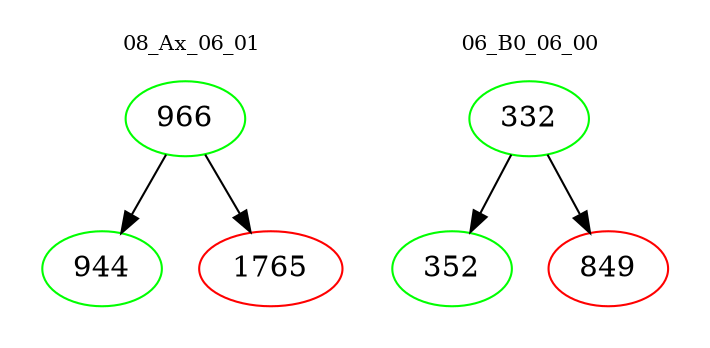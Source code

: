 digraph{
subgraph cluster_0 {
color = white
label = "08_Ax_06_01";
fontsize=10;
T0_966 [label="966", color="green"]
T0_966 -> T0_944 [color="black"]
T0_944 [label="944", color="green"]
T0_966 -> T0_1765 [color="black"]
T0_1765 [label="1765", color="red"]
}
subgraph cluster_1 {
color = white
label = "06_B0_06_00";
fontsize=10;
T1_332 [label="332", color="green"]
T1_332 -> T1_352 [color="black"]
T1_352 [label="352", color="green"]
T1_332 -> T1_849 [color="black"]
T1_849 [label="849", color="red"]
}
}
